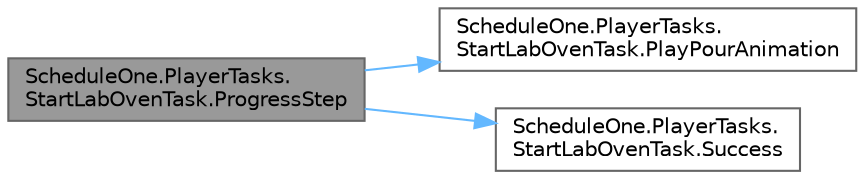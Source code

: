 digraph "ScheduleOne.PlayerTasks.StartLabOvenTask.ProgressStep"
{
 // LATEX_PDF_SIZE
  bgcolor="transparent";
  edge [fontname=Helvetica,fontsize=10,labelfontname=Helvetica,labelfontsize=10];
  node [fontname=Helvetica,fontsize=10,shape=box,height=0.2,width=0.4];
  rankdir="LR";
  Node1 [id="Node000001",label="ScheduleOne.PlayerTasks.\lStartLabOvenTask.ProgressStep",height=0.2,width=0.4,color="gray40", fillcolor="grey60", style="filled", fontcolor="black",tooltip=" "];
  Node1 -> Node2 [id="edge1_Node000001_Node000002",color="steelblue1",style="solid",tooltip=" "];
  Node2 [id="Node000002",label="ScheduleOne.PlayerTasks.\lStartLabOvenTask.PlayPourAnimation",height=0.2,width=0.4,color="grey40", fillcolor="white", style="filled",URL="$class_schedule_one_1_1_player_tasks_1_1_start_lab_oven_task.html#ab37278a3da143e0c206c91f5b9852c9d",tooltip=" "];
  Node1 -> Node3 [id="edge2_Node000001_Node000003",color="steelblue1",style="solid",tooltip=" "];
  Node3 [id="Node000003",label="ScheduleOne.PlayerTasks.\lStartLabOvenTask.Success",height=0.2,width=0.4,color="grey40", fillcolor="white", style="filled",URL="$class_schedule_one_1_1_player_tasks_1_1_start_lab_oven_task.html#af23ff878876e98756d9299ea218d903a",tooltip=" "];
}
